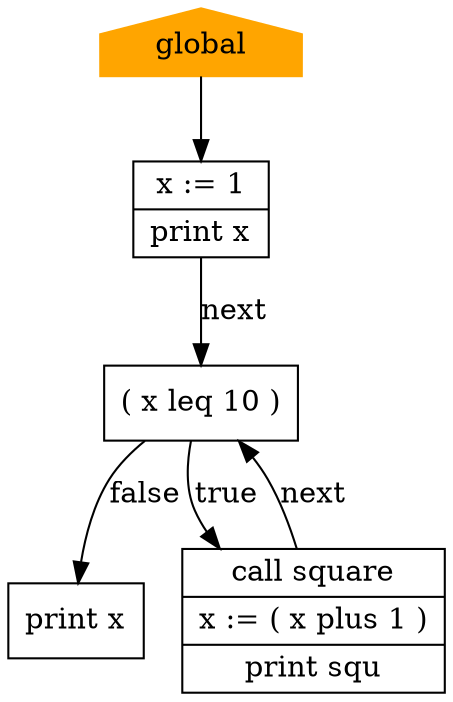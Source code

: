 digraph globalCFG {
	140625531352864 [label=global color=orange shape=house style=filled]
	140625531352864 -> 140625506568144
	140625506568144 [label="{x := 1|print x}" shape=record]
	140625506110288 [label="{( x leq 10 )}" shape=record]
	140625506110352 [label="{print x}" shape=record]
	140625506110288 -> 140625506110352 [label=false]
	140625506110224 [label="{call square|x := ( x plus 1 )|print squ}" shape=record]
	140625506110224 -> 140625506110288 [label=next]
	140625506110288 -> 140625506110224 [label=true]
	140625506568144 -> 140625506110288 [label=next]
}

